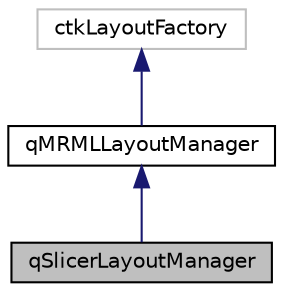 digraph "qSlicerLayoutManager"
{
  bgcolor="transparent";
  edge [fontname="Helvetica",fontsize="10",labelfontname="Helvetica",labelfontsize="10"];
  node [fontname="Helvetica",fontsize="10",shape=record];
  Node3 [label="qSlicerLayoutManager",height=0.2,width=0.4,color="black", fillcolor="grey75", style="filled", fontcolor="black"];
  Node4 -> Node3 [dir="back",color="midnightblue",fontsize="10",style="solid",fontname="Helvetica"];
  Node4 [label="qMRMLLayoutManager",height=0.2,width=0.4,color="black",URL="$classqMRMLLayoutManager.html"];
  Node5 -> Node4 [dir="back",color="midnightblue",fontsize="10",style="solid",fontname="Helvetica"];
  Node5 [label="ctkLayoutFactory",height=0.2,width=0.4,color="grey75"];
}
